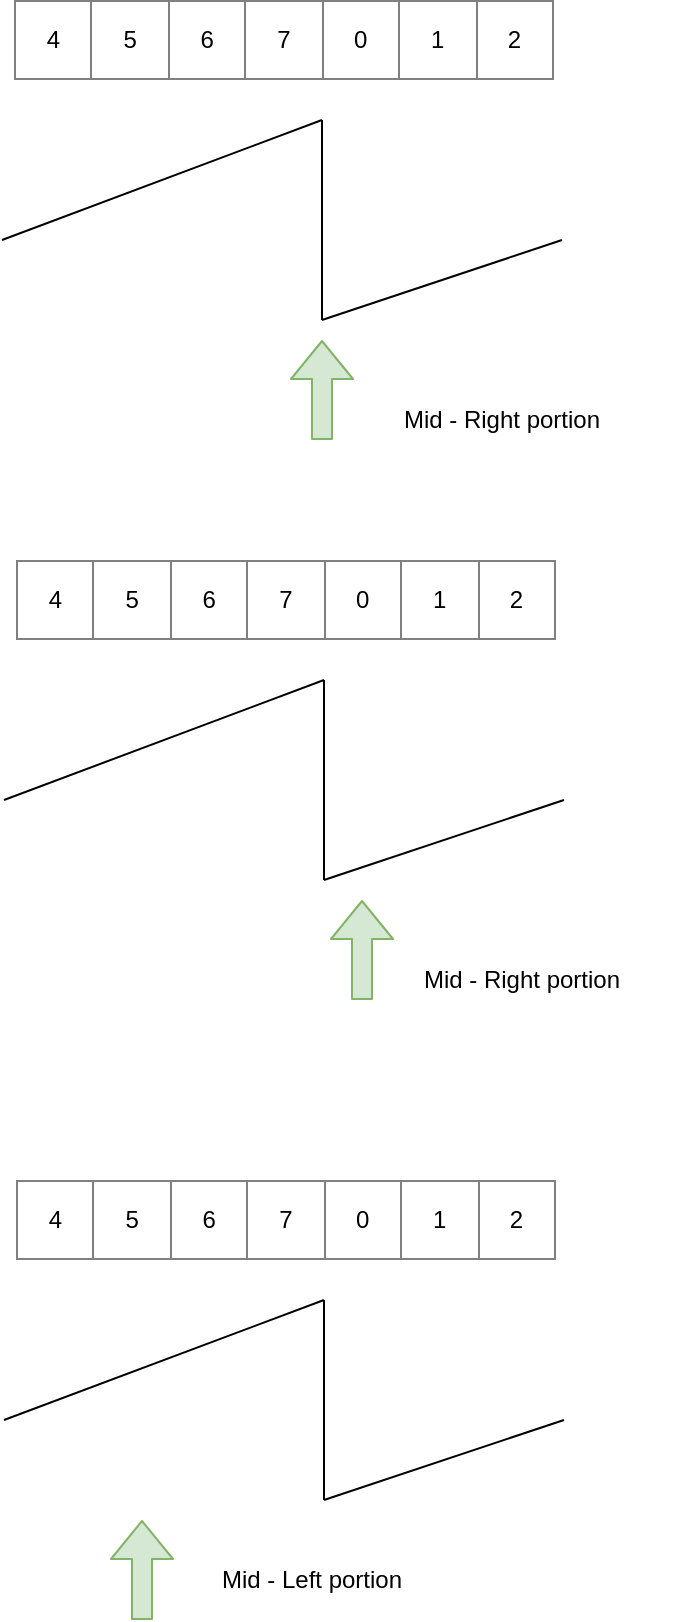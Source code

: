 <mxfile version="12.6.5" type="device"><diagram id="4-F7Jj5O2Rkpp81lsgw2" name="Page-1"><mxGraphModel dx="1106" dy="852" grid="1" gridSize="10" guides="1" tooltips="1" connect="1" arrows="1" fold="1" page="1" pageScale="1" pageWidth="500" pageHeight="1200" math="0" shadow="0"><root><mxCell id="0"/><mxCell id="1" parent="0"/><mxCell id="kpyosu0VL0TWZq5QLWzH-2" value="&lt;table border=&quot;1&quot; width=&quot;100%&quot; style=&quot;width: 100% ; height: 100% ; border-collapse: collapse&quot;&gt;&lt;tbody&gt;&lt;tr&gt;&lt;td align=&quot;center&quot;&gt;4&lt;/td&gt;&lt;td align=&quot;center&quot;&gt;5&lt;/td&gt;&lt;td align=&quot;center&quot;&gt;6&lt;/td&gt;&lt;td style=&quot;text-align: center&quot;&gt;7&lt;/td&gt;&lt;td style=&quot;text-align: center&quot;&gt;0&lt;/td&gt;&lt;td style=&quot;text-align: center&quot;&gt;1&lt;/td&gt;&lt;td style=&quot;text-align: center&quot;&gt;2&lt;/td&gt;&lt;/tr&gt;&lt;/tbody&gt;&lt;/table&gt;" style="text;html=1;strokeColor=none;fillColor=none;overflow=fill;" vertex="1" parent="1"><mxGeometry x="86" y="40" width="270" height="40" as="geometry"/></mxCell><mxCell id="kpyosu0VL0TWZq5QLWzH-3" value="" style="endArrow=none;html=1;" edge="1" parent="1"><mxGeometry width="50" height="50" relative="1" as="geometry"><mxPoint x="80" y="160" as="sourcePoint"/><mxPoint x="240" y="100" as="targetPoint"/></mxGeometry></mxCell><mxCell id="kpyosu0VL0TWZq5QLWzH-4" value="" style="endArrow=none;html=1;" edge="1" parent="1"><mxGeometry width="50" height="50" relative="1" as="geometry"><mxPoint x="240" y="200" as="sourcePoint"/><mxPoint x="360" y="160" as="targetPoint"/></mxGeometry></mxCell><mxCell id="kpyosu0VL0TWZq5QLWzH-5" value="" style="endArrow=none;html=1;" edge="1" parent="1"><mxGeometry width="50" height="50" relative="1" as="geometry"><mxPoint x="240" y="200" as="sourcePoint"/><mxPoint x="240" y="100" as="targetPoint"/></mxGeometry></mxCell><mxCell id="kpyosu0VL0TWZq5QLWzH-6" value="&lt;table border=&quot;1&quot; width=&quot;100%&quot; style=&quot;width: 100% ; height: 100% ; border-collapse: collapse&quot;&gt;&lt;tbody&gt;&lt;tr&gt;&lt;td align=&quot;center&quot;&gt;4&lt;/td&gt;&lt;td align=&quot;center&quot;&gt;5&lt;/td&gt;&lt;td align=&quot;center&quot;&gt;6&lt;/td&gt;&lt;td style=&quot;text-align: center&quot;&gt;7&lt;/td&gt;&lt;td style=&quot;text-align: center&quot;&gt;0&lt;/td&gt;&lt;td style=&quot;text-align: center&quot;&gt;1&lt;/td&gt;&lt;td style=&quot;text-align: center&quot;&gt;2&lt;/td&gt;&lt;/tr&gt;&lt;/tbody&gt;&lt;/table&gt;" style="text;html=1;strokeColor=none;fillColor=none;overflow=fill;" vertex="1" parent="1"><mxGeometry x="87" y="320" width="270" height="40" as="geometry"/></mxCell><mxCell id="kpyosu0VL0TWZq5QLWzH-7" value="" style="endArrow=none;html=1;" edge="1" parent="1"><mxGeometry width="50" height="50" relative="1" as="geometry"><mxPoint x="81" y="440" as="sourcePoint"/><mxPoint x="241" y="380" as="targetPoint"/></mxGeometry></mxCell><mxCell id="kpyosu0VL0TWZq5QLWzH-8" value="" style="endArrow=none;html=1;" edge="1" parent="1"><mxGeometry width="50" height="50" relative="1" as="geometry"><mxPoint x="241" y="480" as="sourcePoint"/><mxPoint x="361" y="440" as="targetPoint"/></mxGeometry></mxCell><mxCell id="kpyosu0VL0TWZq5QLWzH-9" value="" style="endArrow=none;html=1;" edge="1" parent="1"><mxGeometry width="50" height="50" relative="1" as="geometry"><mxPoint x="241" y="480" as="sourcePoint"/><mxPoint x="241" y="380" as="targetPoint"/></mxGeometry></mxCell><mxCell id="kpyosu0VL0TWZq5QLWzH-10" value="" style="shape=flexArrow;endArrow=classic;html=1;fillColor=#d5e8d4;strokeColor=#82b366;" edge="1" parent="1"><mxGeometry width="50" height="50" relative="1" as="geometry"><mxPoint x="240" y="260" as="sourcePoint"/><mxPoint x="240" y="210" as="targetPoint"/></mxGeometry></mxCell><mxCell id="kpyosu0VL0TWZq5QLWzH-12" value="" style="shape=flexArrow;endArrow=classic;html=1;fillColor=#d5e8d4;strokeColor=#82b366;" edge="1" parent="1"><mxGeometry width="50" height="50" relative="1" as="geometry"><mxPoint x="260" y="540" as="sourcePoint"/><mxPoint x="260" y="490" as="targetPoint"/></mxGeometry></mxCell><mxCell id="kpyosu0VL0TWZq5QLWzH-14" value="&lt;table border=&quot;1&quot; width=&quot;100%&quot; style=&quot;width: 100% ; height: 100% ; border-collapse: collapse&quot;&gt;&lt;tbody&gt;&lt;tr&gt;&lt;td align=&quot;center&quot;&gt;4&lt;/td&gt;&lt;td align=&quot;center&quot;&gt;5&lt;/td&gt;&lt;td align=&quot;center&quot;&gt;6&lt;/td&gt;&lt;td style=&quot;text-align: center&quot;&gt;7&lt;/td&gt;&lt;td style=&quot;text-align: center&quot;&gt;0&lt;/td&gt;&lt;td style=&quot;text-align: center&quot;&gt;1&lt;/td&gt;&lt;td style=&quot;text-align: center&quot;&gt;2&lt;/td&gt;&lt;/tr&gt;&lt;/tbody&gt;&lt;/table&gt;" style="text;html=1;strokeColor=none;fillColor=none;overflow=fill;" vertex="1" parent="1"><mxGeometry x="87" y="630" width="270" height="40" as="geometry"/></mxCell><mxCell id="kpyosu0VL0TWZq5QLWzH-15" value="" style="endArrow=none;html=1;" edge="1" parent="1"><mxGeometry width="50" height="50" relative="1" as="geometry"><mxPoint x="81" y="750" as="sourcePoint"/><mxPoint x="241" y="690" as="targetPoint"/></mxGeometry></mxCell><mxCell id="kpyosu0VL0TWZq5QLWzH-16" value="" style="endArrow=none;html=1;" edge="1" parent="1"><mxGeometry width="50" height="50" relative="1" as="geometry"><mxPoint x="241" y="790" as="sourcePoint"/><mxPoint x="361" y="750" as="targetPoint"/></mxGeometry></mxCell><mxCell id="kpyosu0VL0TWZq5QLWzH-17" value="" style="endArrow=none;html=1;" edge="1" parent="1"><mxGeometry width="50" height="50" relative="1" as="geometry"><mxPoint x="241" y="790" as="sourcePoint"/><mxPoint x="241" y="690" as="targetPoint"/></mxGeometry></mxCell><mxCell id="kpyosu0VL0TWZq5QLWzH-18" value="" style="shape=flexArrow;endArrow=classic;html=1;fillColor=#d5e8d4;strokeColor=#82b366;" edge="1" parent="1"><mxGeometry width="50" height="50" relative="1" as="geometry"><mxPoint x="150" y="850" as="sourcePoint"/><mxPoint x="150" y="800" as="targetPoint"/></mxGeometry></mxCell><mxCell id="kpyosu0VL0TWZq5QLWzH-19" value="Mid - Left portion" style="text;html=1;strokeColor=none;fillColor=none;align=center;verticalAlign=middle;whiteSpace=wrap;rounded=0;" vertex="1" parent="1"><mxGeometry x="170" y="820" width="130" height="20" as="geometry"/></mxCell><mxCell id="kpyosu0VL0TWZq5QLWzH-20" value="Mid - Right portion" style="text;html=1;strokeColor=none;fillColor=none;align=center;verticalAlign=middle;whiteSpace=wrap;rounded=0;" vertex="1" parent="1"><mxGeometry x="260" y="520" width="160" height="20" as="geometry"/></mxCell><mxCell id="kpyosu0VL0TWZq5QLWzH-21" value="Mid - Right portion" style="text;html=1;strokeColor=none;fillColor=none;align=center;verticalAlign=middle;whiteSpace=wrap;rounded=0;" vertex="1" parent="1"><mxGeometry x="250" y="240" width="160" height="20" as="geometry"/></mxCell></root></mxGraphModel></diagram></mxfile>